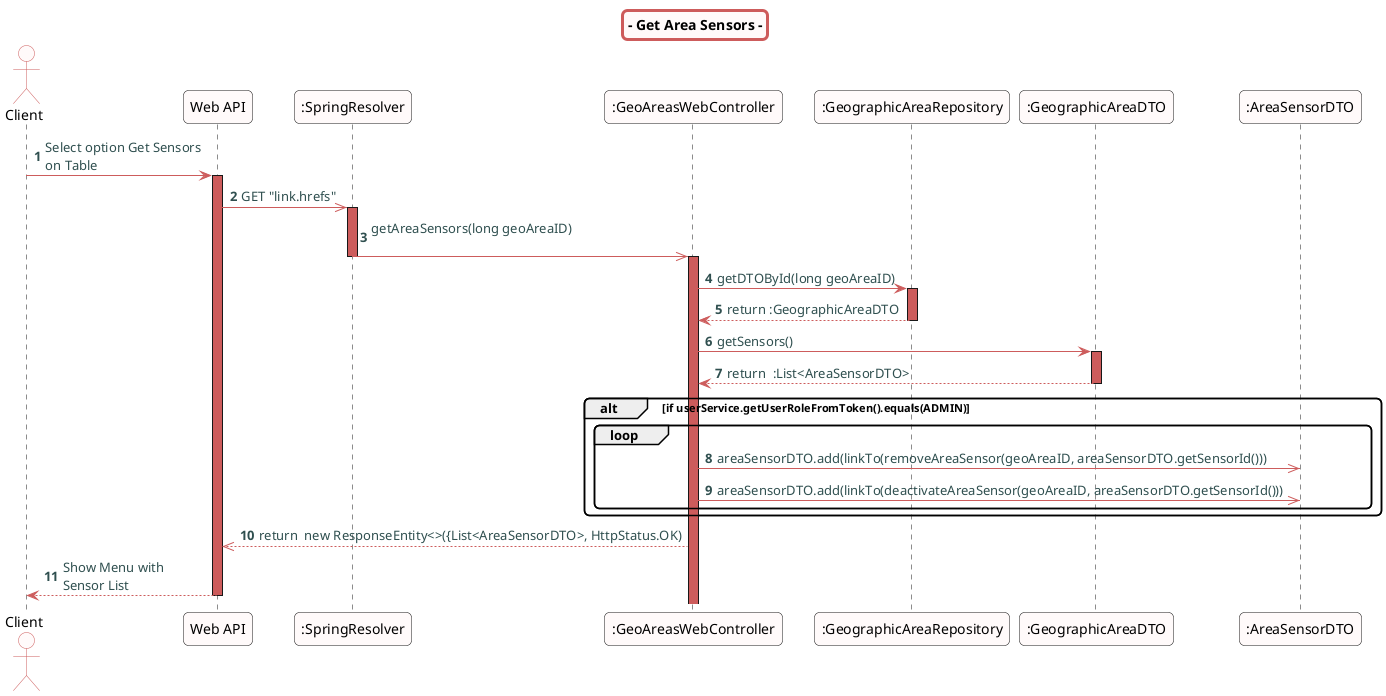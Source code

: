 @startuml
skinparam titleBorderRoundCorner 10
skinparam titleBorderThickness 3
skinparam titleBorderColor indianred
skinparam titleBackgroundColor snow
skinparam FontName quicksand

skinparam actor {
  BorderColor indianred
  backgroundColor Snow
  }

skinparam sequence {
  LifeLineBackgroundColor indianred
  ParticipantBackgroundColor snow
}

skinparam roundcorner 10

skinparam component {
  arrowThickness 1
  ArrowFontName Verdana
  ArrowColor indianred
  ArrowFontColor darkslategrey
}


title - Get Area Sensors -

autonumber

actor "Client"

"Client" -> "Web API": Select option Get Sensors\non Table

activate "Web API"
"Web API" ->> ":SpringResolver":  GET "link.hrefs"
activate ":SpringResolver"
":SpringResolver" ->> ":GeoAreasWebController": getAreaSensors(long geoAreaID) \n
deactivate ":SpringResolver"
activate ":GeoAreasWebController"
":GeoAreasWebController" -> ":GeographicAreaRepository": getDTOById(long geoAreaID)
activate ":GeographicAreaRepository"
":GeographicAreaRepository" --> ":GeoAreasWebController": return :GeographicAreaDTO
deactivate ":GeographicAreaRepository"
":GeoAreasWebController" -> ":GeographicAreaDTO": getSensors()
activate ":GeographicAreaDTO"
":GeographicAreaDTO" --> ":GeoAreasWebController": return  :List<AreaSensorDTO>
deactivate ":GeographicAreaDTO"

alt if userService.getUserRoleFromToken().equals(ADMIN)
loop

":GeoAreasWebController" ->> ":AreaSensorDTO": areaSensorDTO.add(linkTo(removeAreaSensor(geoAreaID, areaSensorDTO.getSensorId()))
":GeoAreasWebController" ->> ":AreaSensorDTO": areaSensorDTO.add(linkTo(deactivateAreaSensor(geoAreaID, areaSensorDTO.getSensorId()))
end
end
":GeoAreasWebController" -->> "Web API": return  new ResponseEntity<>({List<AreaSensorDTO>, HttpStatus.OK)
"Web API" --> "Client": Show Menu with \nSensor List


deactivate "Web API"
@enduml
